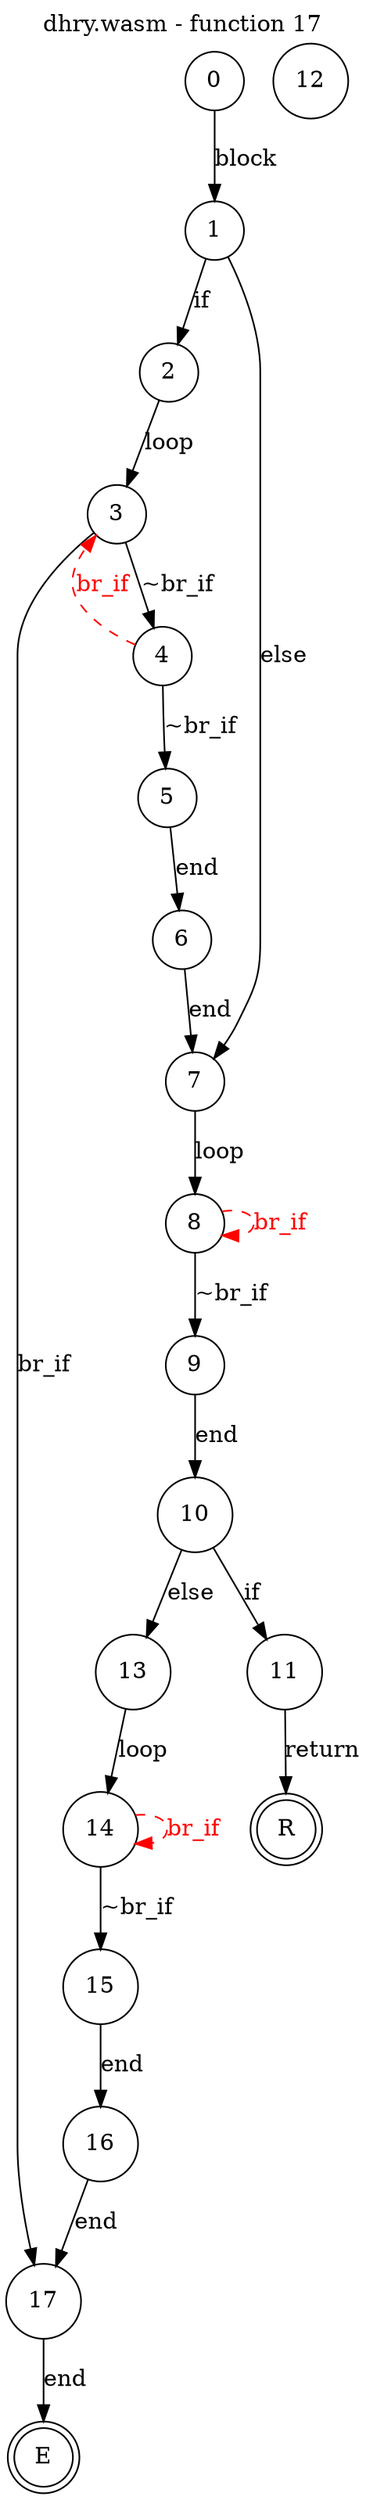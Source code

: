 digraph finite_state_machine {
    label = "dhry.wasm - function 17"
    labelloc =  t
    labelfontsize = 16
    labelfontcolor = black
    labelfontname = "Helvetica"
    node [shape = doublecircle]; E R ;
node [shape=circle, fontcolor=black, style="", label="0"]0
node [shape=circle, fontcolor=black, style="", label="1"]1
node [shape=circle, fontcolor=black, style="", label="2"]2
node [shape=circle, fontcolor=black, style="", label="3"]3
node [shape=circle, fontcolor=black, style="", label="4"]4
node [shape=circle, fontcolor=black, style="", label="5"]5
node [shape=circle, fontcolor=black, style="", label="6"]6
node [shape=circle, fontcolor=black, style="", label="7"]7
node [shape=circle, fontcolor=black, style="", label="8"]8
node [shape=circle, fontcolor=black, style="", label="9"]9
node [shape=circle, fontcolor=black, style="", label="10"]10
node [shape=circle, fontcolor=black, style="", label="11"]11
node [shape=circle, fontcolor=black, style="", label="12"]12
node [shape=circle, fontcolor=black, style="", label="13"]13
node [shape=circle, fontcolor=black, style="", label="14"]14
node [shape=circle, fontcolor=black, style="", label="15"]15
node [shape=circle, fontcolor=black, style="", label="16"]16
node [shape=circle, fontcolor=black, style="", label="17"]17
node [shape=circle, fontcolor=black, style="", label="E"]E
node [shape=circle, fontcolor=black, style="", label="R"]R
    0 -> 1[label="block"];
    1 -> 2[label="if"];
    1 -> 7[label="else"];
    2 -> 3[label="loop"];
    3 -> 4[label="~br_if"];
    3 -> 17[label="br_if"];
    4 -> 5[label="~br_if"];
    4 -> 3[style="dashed" color="red" fontcolor="red" label="br_if"];
    5 -> 6[label="end"];
    6 -> 7[label="end"];
    7 -> 8[label="loop"];
    8 -> 9[label="~br_if"];
    8 -> 8[style="dashed" color="red" fontcolor="red" label="br_if"];
    9 -> 10[label="end"];
    10 -> 11[label="if"];
    10 -> 13[label="else"];
    11 -> R[label="return"];
    13 -> 14[label="loop"];
    14 -> 15[label="~br_if"];
    14 -> 14[style="dashed" color="red" fontcolor="red" label="br_if"];
    15 -> 16[label="end"];
    16 -> 17[label="end"];
    17 -> E[label="end"];
}

